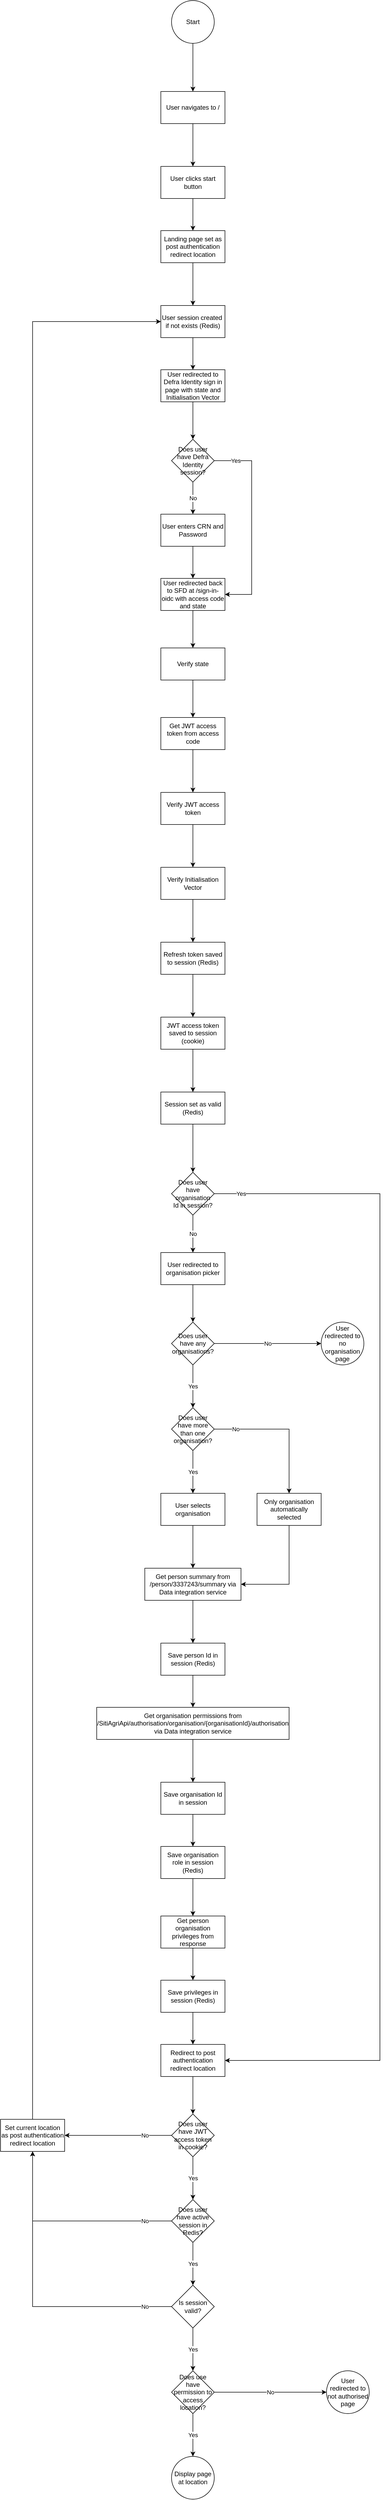 <mxfile version="24.1.0" type="github">
  <diagram name="Page-1" id="OJoKZxOTkwtENUvRTkFq">
    <mxGraphModel dx="2026" dy="2245" grid="1" gridSize="10" guides="1" tooltips="1" connect="1" arrows="1" fold="1" page="1" pageScale="1" pageWidth="850" pageHeight="1100" math="0" shadow="0">
      <root>
        <mxCell id="0" />
        <mxCell id="1" parent="0" />
        <mxCell id="UUXOG9OIXgDzKAP4HwNj-1" value="" style="edgeStyle=orthogonalEdgeStyle;rounded=0;orthogonalLoop=1;jettySize=auto;html=1;" edge="1" parent="1" source="UUXOG9OIXgDzKAP4HwNj-2" target="UUXOG9OIXgDzKAP4HwNj-4">
          <mxGeometry relative="1" as="geometry" />
        </mxCell>
        <mxCell id="UUXOG9OIXgDzKAP4HwNj-2" value="Start" style="ellipse;whiteSpace=wrap;html=1;aspect=fixed;" vertex="1" parent="1">
          <mxGeometry x="360" y="-30" width="80" height="80" as="geometry" />
        </mxCell>
        <mxCell id="UUXOG9OIXgDzKAP4HwNj-3" value="" style="edgeStyle=orthogonalEdgeStyle;rounded=0;orthogonalLoop=1;jettySize=auto;html=1;" edge="1" parent="1" source="UUXOG9OIXgDzKAP4HwNj-4" target="UUXOG9OIXgDzKAP4HwNj-6">
          <mxGeometry relative="1" as="geometry" />
        </mxCell>
        <mxCell id="UUXOG9OIXgDzKAP4HwNj-4" value="User navigates to /" style="whiteSpace=wrap;html=1;" vertex="1" parent="1">
          <mxGeometry x="340" y="140" width="120" height="60" as="geometry" />
        </mxCell>
        <mxCell id="UUXOG9OIXgDzKAP4HwNj-98" value="" style="edgeStyle=orthogonalEdgeStyle;rounded=0;orthogonalLoop=1;jettySize=auto;html=1;" edge="1" parent="1" source="UUXOG9OIXgDzKAP4HwNj-6" target="UUXOG9OIXgDzKAP4HwNj-97">
          <mxGeometry relative="1" as="geometry" />
        </mxCell>
        <mxCell id="UUXOG9OIXgDzKAP4HwNj-6" value="User clicks start button" style="whiteSpace=wrap;html=1;" vertex="1" parent="1">
          <mxGeometry x="340" y="280" width="120" height="60" as="geometry" />
        </mxCell>
        <mxCell id="UUXOG9OIXgDzKAP4HwNj-85" value="" style="edgeStyle=orthogonalEdgeStyle;rounded=0;orthogonalLoop=1;jettySize=auto;html=1;" edge="1" parent="1" source="UUXOG9OIXgDzKAP4HwNj-8" target="UUXOG9OIXgDzKAP4HwNj-84">
          <mxGeometry relative="1" as="geometry" />
        </mxCell>
        <mxCell id="UUXOG9OIXgDzKAP4HwNj-8" value="User redirected to Defra Identity sign in page with state and Initialisation Vector" style="whiteSpace=wrap;html=1;" vertex="1" parent="1">
          <mxGeometry x="340" y="660" width="120" height="60" as="geometry" />
        </mxCell>
        <mxCell id="UUXOG9OIXgDzKAP4HwNj-100" value="" style="edgeStyle=orthogonalEdgeStyle;rounded=0;orthogonalLoop=1;jettySize=auto;html=1;" edge="1" parent="1" source="UUXOG9OIXgDzKAP4HwNj-10" target="UUXOG9OIXgDzKAP4HwNj-16">
          <mxGeometry relative="1" as="geometry" />
        </mxCell>
        <mxCell id="UUXOG9OIXgDzKAP4HwNj-10" value="User enters CRN and Password" style="whiteSpace=wrap;html=1;" vertex="1" parent="1">
          <mxGeometry x="340" y="930" width="120" height="60" as="geometry" />
        </mxCell>
        <mxCell id="UUXOG9OIXgDzKAP4HwNj-89" value="" style="edgeStyle=orthogonalEdgeStyle;rounded=0;orthogonalLoop=1;jettySize=auto;html=1;" edge="1" parent="1" source="UUXOG9OIXgDzKAP4HwNj-12" target="UUXOG9OIXgDzKAP4HwNj-88">
          <mxGeometry relative="1" as="geometry" />
        </mxCell>
        <mxCell id="UUXOG9OIXgDzKAP4HwNj-12" value="User redirected to organisation picker" style="whiteSpace=wrap;html=1;" vertex="1" parent="1">
          <mxGeometry x="340" y="2310" width="120" height="60" as="geometry" />
        </mxCell>
        <mxCell id="UUXOG9OIXgDzKAP4HwNj-109" value="" style="edgeStyle=orthogonalEdgeStyle;rounded=0;orthogonalLoop=1;jettySize=auto;html=1;" edge="1" parent="1" source="UUXOG9OIXgDzKAP4HwNj-14" target="UUXOG9OIXgDzKAP4HwNj-108">
          <mxGeometry relative="1" as="geometry" />
        </mxCell>
        <mxCell id="UUXOG9OIXgDzKAP4HwNj-14" value="User selects organisation" style="whiteSpace=wrap;html=1;" vertex="1" parent="1">
          <mxGeometry x="340" y="2760" width="120" height="60" as="geometry" />
        </mxCell>
        <mxCell id="UUXOG9OIXgDzKAP4HwNj-15" value="" style="edgeStyle=orthogonalEdgeStyle;rounded=0;orthogonalLoop=1;jettySize=auto;html=1;" edge="1" parent="1" source="UUXOG9OIXgDzKAP4HwNj-16" target="UUXOG9OIXgDzKAP4HwNj-18">
          <mxGeometry relative="1" as="geometry" />
        </mxCell>
        <mxCell id="UUXOG9OIXgDzKAP4HwNj-16" value="User redirected back to SFD at /sign-in-oidc with access code and state" style="whiteSpace=wrap;html=1;" vertex="1" parent="1">
          <mxGeometry x="340" y="1050" width="120" height="60" as="geometry" />
        </mxCell>
        <mxCell id="UUXOG9OIXgDzKAP4HwNj-17" value="" style="edgeStyle=orthogonalEdgeStyle;rounded=0;orthogonalLoop=1;jettySize=auto;html=1;" edge="1" parent="1" source="UUXOG9OIXgDzKAP4HwNj-18" target="UUXOG9OIXgDzKAP4HwNj-20">
          <mxGeometry relative="1" as="geometry" />
        </mxCell>
        <mxCell id="UUXOG9OIXgDzKAP4HwNj-18" value="Verify state" style="whiteSpace=wrap;html=1;" vertex="1" parent="1">
          <mxGeometry x="340" y="1180" width="120" height="60" as="geometry" />
        </mxCell>
        <mxCell id="UUXOG9OIXgDzKAP4HwNj-19" value="" style="edgeStyle=orthogonalEdgeStyle;rounded=0;orthogonalLoop=1;jettySize=auto;html=1;" edge="1" parent="1" source="UUXOG9OIXgDzKAP4HwNj-20" target="UUXOG9OIXgDzKAP4HwNj-22">
          <mxGeometry relative="1" as="geometry" />
        </mxCell>
        <mxCell id="UUXOG9OIXgDzKAP4HwNj-20" value="Get JWT access token from access code" style="whiteSpace=wrap;html=1;" vertex="1" parent="1">
          <mxGeometry x="340" y="1310" width="120" height="60" as="geometry" />
        </mxCell>
        <mxCell id="UUXOG9OIXgDzKAP4HwNj-21" value="" style="edgeStyle=orthogonalEdgeStyle;rounded=0;orthogonalLoop=1;jettySize=auto;html=1;" edge="1" parent="1" source="UUXOG9OIXgDzKAP4HwNj-22" target="UUXOG9OIXgDzKAP4HwNj-24">
          <mxGeometry relative="1" as="geometry" />
        </mxCell>
        <mxCell id="UUXOG9OIXgDzKAP4HwNj-22" value="Verify JWT access token" style="whiteSpace=wrap;html=1;" vertex="1" parent="1">
          <mxGeometry x="340" y="1450" width="120" height="60" as="geometry" />
        </mxCell>
        <mxCell id="UUXOG9OIXgDzKAP4HwNj-103" value="" style="edgeStyle=orthogonalEdgeStyle;rounded=0;orthogonalLoop=1;jettySize=auto;html=1;" edge="1" parent="1" source="UUXOG9OIXgDzKAP4HwNj-24" target="UUXOG9OIXgDzKAP4HwNj-102">
          <mxGeometry relative="1" as="geometry" />
        </mxCell>
        <mxCell id="UUXOG9OIXgDzKAP4HwNj-24" value="Verify Initialisation Vector" style="whiteSpace=wrap;html=1;" vertex="1" parent="1">
          <mxGeometry x="340" y="1590" width="120" height="60" as="geometry" />
        </mxCell>
        <mxCell id="UUXOG9OIXgDzKAP4HwNj-111" value="" style="edgeStyle=orthogonalEdgeStyle;rounded=0;orthogonalLoop=1;jettySize=auto;html=1;" edge="1" parent="1" source="UUXOG9OIXgDzKAP4HwNj-36" target="UUXOG9OIXgDzKAP4HwNj-40">
          <mxGeometry relative="1" as="geometry" />
        </mxCell>
        <mxCell id="UUXOG9OIXgDzKAP4HwNj-36" value="Save person Id in session (Redis)" style="whiteSpace=wrap;html=1;" vertex="1" parent="1">
          <mxGeometry x="340" y="3040" width="120" height="60" as="geometry" />
        </mxCell>
        <mxCell id="UUXOG9OIXgDzKAP4HwNj-118" value="" style="edgeStyle=orthogonalEdgeStyle;rounded=0;orthogonalLoop=1;jettySize=auto;html=1;" edge="1" parent="1" source="UUXOG9OIXgDzKAP4HwNj-40" target="UUXOG9OIXgDzKAP4HwNj-117">
          <mxGeometry relative="1" as="geometry" />
        </mxCell>
        <mxCell id="UUXOG9OIXgDzKAP4HwNj-40" value="Get organisation permissions from /SitiAgriApi/authorisation/organisation/{organisationId}/authorisation&lt;div&gt;via Data integration service&lt;/div&gt;" style="whiteSpace=wrap;html=1;" vertex="1" parent="1">
          <mxGeometry x="220" y="3160" width="360" height="60" as="geometry" />
        </mxCell>
        <mxCell id="UUXOG9OIXgDzKAP4HwNj-41" value="" style="edgeStyle=orthogonalEdgeStyle;rounded=0;orthogonalLoop=1;jettySize=auto;html=1;" edge="1" parent="1" source="UUXOG9OIXgDzKAP4HwNj-42" target="UUXOG9OIXgDzKAP4HwNj-44">
          <mxGeometry relative="1" as="geometry" />
        </mxCell>
        <mxCell id="UUXOG9OIXgDzKAP4HwNj-42" value="Save organisation role in session (Redis)" style="whiteSpace=wrap;html=1;" vertex="1" parent="1">
          <mxGeometry x="340" y="3420" width="120" height="60" as="geometry" />
        </mxCell>
        <mxCell id="UUXOG9OIXgDzKAP4HwNj-113" value="" style="edgeStyle=orthogonalEdgeStyle;rounded=0;orthogonalLoop=1;jettySize=auto;html=1;" edge="1" parent="1" source="UUXOG9OIXgDzKAP4HwNj-44" target="UUXOG9OIXgDzKAP4HwNj-112">
          <mxGeometry relative="1" as="geometry" />
        </mxCell>
        <mxCell id="UUXOG9OIXgDzKAP4HwNj-44" value="Get person organisation privileges from response" style="whiteSpace=wrap;html=1;" vertex="1" parent="1">
          <mxGeometry x="340" y="3550" width="120" height="60" as="geometry" />
        </mxCell>
        <mxCell id="UUXOG9OIXgDzKAP4HwNj-86" value="No" style="edgeStyle=orthogonalEdgeStyle;rounded=0;orthogonalLoop=1;jettySize=auto;html=1;entryX=0.5;entryY=0;entryDx=0;entryDy=0;" edge="1" parent="1" source="UUXOG9OIXgDzKAP4HwNj-84" target="UUXOG9OIXgDzKAP4HwNj-10">
          <mxGeometry relative="1" as="geometry" />
        </mxCell>
        <mxCell id="UUXOG9OIXgDzKAP4HwNj-107" value="Yes" style="edgeStyle=orthogonalEdgeStyle;rounded=0;orthogonalLoop=1;jettySize=auto;html=1;entryX=1;entryY=0.5;entryDx=0;entryDy=0;" edge="1" parent="1" source="UUXOG9OIXgDzKAP4HwNj-84" target="UUXOG9OIXgDzKAP4HwNj-16">
          <mxGeometry x="-0.784" relative="1" as="geometry">
            <Array as="points">
              <mxPoint x="510" y="830" />
              <mxPoint x="510" y="1080" />
            </Array>
            <mxPoint as="offset" />
          </mxGeometry>
        </mxCell>
        <mxCell id="UUXOG9OIXgDzKAP4HwNj-84" value="Does user have Defra Identity session?" style="rhombus;whiteSpace=wrap;html=1;" vertex="1" parent="1">
          <mxGeometry x="360" y="790" width="80" height="80" as="geometry" />
        </mxCell>
        <mxCell id="UUXOG9OIXgDzKAP4HwNj-91" value="No" style="edgeStyle=orthogonalEdgeStyle;rounded=0;orthogonalLoop=1;jettySize=auto;html=1;" edge="1" parent="1" source="UUXOG9OIXgDzKAP4HwNj-88" target="UUXOG9OIXgDzKAP4HwNj-90">
          <mxGeometry relative="1" as="geometry" />
        </mxCell>
        <mxCell id="UUXOG9OIXgDzKAP4HwNj-93" value="Yes" style="edgeStyle=orthogonalEdgeStyle;rounded=0;orthogonalLoop=1;jettySize=auto;html=1;" edge="1" parent="1" source="UUXOG9OIXgDzKAP4HwNj-88" target="UUXOG9OIXgDzKAP4HwNj-92">
          <mxGeometry relative="1" as="geometry" />
        </mxCell>
        <mxCell id="UUXOG9OIXgDzKAP4HwNj-88" value="Does user have any organisations?" style="rhombus;whiteSpace=wrap;html=1;" vertex="1" parent="1">
          <mxGeometry x="360" y="2440" width="80" height="80" as="geometry" />
        </mxCell>
        <mxCell id="UUXOG9OIXgDzKAP4HwNj-90" value="User redirected to no organisation page" style="ellipse;whiteSpace=wrap;html=1;" vertex="1" parent="1">
          <mxGeometry x="640" y="2440" width="80" height="80" as="geometry" />
        </mxCell>
        <mxCell id="UUXOG9OIXgDzKAP4HwNj-94" value="Yes" style="edgeStyle=orthogonalEdgeStyle;rounded=0;orthogonalLoop=1;jettySize=auto;html=1;" edge="1" parent="1" source="UUXOG9OIXgDzKAP4HwNj-92" target="UUXOG9OIXgDzKAP4HwNj-14">
          <mxGeometry relative="1" as="geometry" />
        </mxCell>
        <mxCell id="UUXOG9OIXgDzKAP4HwNj-96" value="No" style="edgeStyle=orthogonalEdgeStyle;rounded=0;orthogonalLoop=1;jettySize=auto;html=1;" edge="1" parent="1" source="UUXOG9OIXgDzKAP4HwNj-92" target="UUXOG9OIXgDzKAP4HwNj-95">
          <mxGeometry x="-0.692" relative="1" as="geometry">
            <mxPoint as="offset" />
          </mxGeometry>
        </mxCell>
        <mxCell id="UUXOG9OIXgDzKAP4HwNj-92" value="Does user have more than one organisation?" style="rhombus;whiteSpace=wrap;html=1;" vertex="1" parent="1">
          <mxGeometry x="360" y="2600" width="80" height="80" as="geometry" />
        </mxCell>
        <mxCell id="UUXOG9OIXgDzKAP4HwNj-124" style="edgeStyle=orthogonalEdgeStyle;rounded=0;orthogonalLoop=1;jettySize=auto;html=1;entryX=1;entryY=0.5;entryDx=0;entryDy=0;exitX=0.5;exitY=1;exitDx=0;exitDy=0;" edge="1" parent="1" source="UUXOG9OIXgDzKAP4HwNj-95" target="UUXOG9OIXgDzKAP4HwNj-108">
          <mxGeometry relative="1" as="geometry" />
        </mxCell>
        <mxCell id="UUXOG9OIXgDzKAP4HwNj-95" value="Only organisation automatically selected" style="whiteSpace=wrap;html=1;" vertex="1" parent="1">
          <mxGeometry x="520" y="2760" width="120" height="60" as="geometry" />
        </mxCell>
        <mxCell id="UUXOG9OIXgDzKAP4HwNj-122" value="" style="edgeStyle=orthogonalEdgeStyle;rounded=0;orthogonalLoop=1;jettySize=auto;html=1;" edge="1" parent="1" source="UUXOG9OIXgDzKAP4HwNj-97" target="UUXOG9OIXgDzKAP4HwNj-121">
          <mxGeometry relative="1" as="geometry" />
        </mxCell>
        <mxCell id="UUXOG9OIXgDzKAP4HwNj-97" value="Landing page set as post authentication redirect location" style="whiteSpace=wrap;html=1;" vertex="1" parent="1">
          <mxGeometry x="340" y="400" width="120" height="60" as="geometry" />
        </mxCell>
        <mxCell id="UUXOG9OIXgDzKAP4HwNj-105" value="" style="edgeStyle=orthogonalEdgeStyle;rounded=0;orthogonalLoop=1;jettySize=auto;html=1;" edge="1" parent="1" source="UUXOG9OIXgDzKAP4HwNj-102" target="UUXOG9OIXgDzKAP4HwNj-104">
          <mxGeometry relative="1" as="geometry" />
        </mxCell>
        <mxCell id="UUXOG9OIXgDzKAP4HwNj-102" value="Refresh token saved to session (Redis)" style="whiteSpace=wrap;html=1;" vertex="1" parent="1">
          <mxGeometry x="340" y="1730" width="120" height="60" as="geometry" />
        </mxCell>
        <mxCell id="UUXOG9OIXgDzKAP4HwNj-137" value="" style="edgeStyle=orthogonalEdgeStyle;rounded=0;orthogonalLoop=1;jettySize=auto;html=1;" edge="1" parent="1" source="UUXOG9OIXgDzKAP4HwNj-104" target="UUXOG9OIXgDzKAP4HwNj-136">
          <mxGeometry relative="1" as="geometry" />
        </mxCell>
        <mxCell id="UUXOG9OIXgDzKAP4HwNj-104" value="JWT access token saved to session (cookie)" style="whiteSpace=wrap;html=1;" vertex="1" parent="1">
          <mxGeometry x="340" y="1870" width="120" height="60" as="geometry" />
        </mxCell>
        <mxCell id="UUXOG9OIXgDzKAP4HwNj-110" value="" style="edgeStyle=orthogonalEdgeStyle;rounded=0;orthogonalLoop=1;jettySize=auto;html=1;" edge="1" parent="1" source="UUXOG9OIXgDzKAP4HwNj-108" target="UUXOG9OIXgDzKAP4HwNj-36">
          <mxGeometry relative="1" as="geometry" />
        </mxCell>
        <mxCell id="UUXOG9OIXgDzKAP4HwNj-108" value="Get person summary from /person/3337243/summary via Data integration service" style="whiteSpace=wrap;html=1;" vertex="1" parent="1">
          <mxGeometry x="310" y="2900" width="180" height="60" as="geometry" />
        </mxCell>
        <mxCell id="UUXOG9OIXgDzKAP4HwNj-126" value="" style="edgeStyle=orthogonalEdgeStyle;rounded=0;orthogonalLoop=1;jettySize=auto;html=1;" edge="1" parent="1" source="UUXOG9OIXgDzKAP4HwNj-112" target="UUXOG9OIXgDzKAP4HwNj-125">
          <mxGeometry relative="1" as="geometry" />
        </mxCell>
        <mxCell id="UUXOG9OIXgDzKAP4HwNj-112" value="Save privileges in session (Redis)" style="whiteSpace=wrap;html=1;" vertex="1" parent="1">
          <mxGeometry x="340" y="3670" width="120" height="60" as="geometry" />
        </mxCell>
        <mxCell id="UUXOG9OIXgDzKAP4HwNj-120" value="No" style="edgeStyle=orthogonalEdgeStyle;rounded=0;orthogonalLoop=1;jettySize=auto;html=1;entryX=0.5;entryY=0;entryDx=0;entryDy=0;" edge="1" parent="1" source="UUXOG9OIXgDzKAP4HwNj-114" target="UUXOG9OIXgDzKAP4HwNj-12">
          <mxGeometry relative="1" as="geometry" />
        </mxCell>
        <mxCell id="UUXOG9OIXgDzKAP4HwNj-139" value="Yes" style="edgeStyle=orthogonalEdgeStyle;rounded=0;orthogonalLoop=1;jettySize=auto;html=1;entryX=1;entryY=0.5;entryDx=0;entryDy=0;" edge="1" parent="1" source="UUXOG9OIXgDzKAP4HwNj-114" target="UUXOG9OIXgDzKAP4HwNj-125">
          <mxGeometry x="-0.955" relative="1" as="geometry">
            <Array as="points">
              <mxPoint x="750" y="2200" />
              <mxPoint x="750" y="3820" />
            </Array>
            <mxPoint as="offset" />
          </mxGeometry>
        </mxCell>
        <mxCell id="UUXOG9OIXgDzKAP4HwNj-114" value="Does user have organisation Id in session?" style="rhombus;whiteSpace=wrap;html=1;" vertex="1" parent="1">
          <mxGeometry x="360" y="2160" width="80" height="80" as="geometry" />
        </mxCell>
        <mxCell id="UUXOG9OIXgDzKAP4HwNj-119" value="" style="edgeStyle=orthogonalEdgeStyle;rounded=0;orthogonalLoop=1;jettySize=auto;html=1;" edge="1" parent="1" source="UUXOG9OIXgDzKAP4HwNj-117" target="UUXOG9OIXgDzKAP4HwNj-42">
          <mxGeometry relative="1" as="geometry" />
        </mxCell>
        <mxCell id="UUXOG9OIXgDzKAP4HwNj-117" value="Save organisation Id in session" style="whiteSpace=wrap;html=1;" vertex="1" parent="1">
          <mxGeometry x="340" y="3300" width="120" height="60" as="geometry" />
        </mxCell>
        <mxCell id="UUXOG9OIXgDzKAP4HwNj-123" value="" style="edgeStyle=orthogonalEdgeStyle;rounded=0;orthogonalLoop=1;jettySize=auto;html=1;" edge="1" parent="1" source="UUXOG9OIXgDzKAP4HwNj-121" target="UUXOG9OIXgDzKAP4HwNj-8">
          <mxGeometry relative="1" as="geometry" />
        </mxCell>
        <mxCell id="UUXOG9OIXgDzKAP4HwNj-121" value="User session created&amp;nbsp; if not exists (Redis)" style="whiteSpace=wrap;html=1;" vertex="1" parent="1">
          <mxGeometry x="340" y="540" width="120" height="60" as="geometry" />
        </mxCell>
        <mxCell id="UUXOG9OIXgDzKAP4HwNj-128" value="" style="edgeStyle=orthogonalEdgeStyle;rounded=0;orthogonalLoop=1;jettySize=auto;html=1;" edge="1" parent="1" source="UUXOG9OIXgDzKAP4HwNj-125" target="UUXOG9OIXgDzKAP4HwNj-127">
          <mxGeometry relative="1" as="geometry" />
        </mxCell>
        <mxCell id="UUXOG9OIXgDzKAP4HwNj-125" value="Redirect to post authentication redirect location" style="whiteSpace=wrap;html=1;" vertex="1" parent="1">
          <mxGeometry x="340" y="3790" width="120" height="60" as="geometry" />
        </mxCell>
        <mxCell id="UUXOG9OIXgDzKAP4HwNj-133" value="Yes" style="edgeStyle=orthogonalEdgeStyle;rounded=0;orthogonalLoop=1;jettySize=auto;html=1;" edge="1" parent="1" source="UUXOG9OIXgDzKAP4HwNj-127" target="UUXOG9OIXgDzKAP4HwNj-132">
          <mxGeometry relative="1" as="geometry" />
        </mxCell>
        <mxCell id="UUXOG9OIXgDzKAP4HwNj-147" value="No" style="edgeStyle=orthogonalEdgeStyle;rounded=0;orthogonalLoop=1;jettySize=auto;html=1;" edge="1" parent="1" source="UUXOG9OIXgDzKAP4HwNj-127" target="UUXOG9OIXgDzKAP4HwNj-146">
          <mxGeometry x="-0.5" relative="1" as="geometry">
            <mxPoint as="offset" />
          </mxGeometry>
        </mxCell>
        <mxCell id="UUXOG9OIXgDzKAP4HwNj-127" value="Does user have JWT access token in cookie?" style="rhombus;whiteSpace=wrap;html=1;" vertex="1" parent="1">
          <mxGeometry x="360" y="3920" width="80" height="80" as="geometry" />
        </mxCell>
        <mxCell id="UUXOG9OIXgDzKAP4HwNj-135" value="Yes" style="edgeStyle=orthogonalEdgeStyle;rounded=0;orthogonalLoop=1;jettySize=auto;html=1;" edge="1" parent="1" source="UUXOG9OIXgDzKAP4HwNj-132" target="UUXOG9OIXgDzKAP4HwNj-134">
          <mxGeometry relative="1" as="geometry" />
        </mxCell>
        <mxCell id="UUXOG9OIXgDzKAP4HwNj-148" value="No" style="edgeStyle=orthogonalEdgeStyle;rounded=0;orthogonalLoop=1;jettySize=auto;html=1;entryX=0.5;entryY=1;entryDx=0;entryDy=0;" edge="1" parent="1" source="UUXOG9OIXgDzKAP4HwNj-132" target="UUXOG9OIXgDzKAP4HwNj-146">
          <mxGeometry x="-0.744" relative="1" as="geometry">
            <mxPoint as="offset" />
          </mxGeometry>
        </mxCell>
        <mxCell id="UUXOG9OIXgDzKAP4HwNj-132" value="Does user have active session in Redis?" style="rhombus;whiteSpace=wrap;html=1;" vertex="1" parent="1">
          <mxGeometry x="360" y="4080" width="80" height="80" as="geometry" />
        </mxCell>
        <mxCell id="UUXOG9OIXgDzKAP4HwNj-143" value="Yes" style="edgeStyle=orthogonalEdgeStyle;rounded=0;orthogonalLoop=1;jettySize=auto;html=1;" edge="1" parent="1" source="UUXOG9OIXgDzKAP4HwNj-134" target="UUXOG9OIXgDzKAP4HwNj-142">
          <mxGeometry relative="1" as="geometry" />
        </mxCell>
        <mxCell id="UUXOG9OIXgDzKAP4HwNj-149" value="No" style="edgeStyle=orthogonalEdgeStyle;rounded=0;orthogonalLoop=1;jettySize=auto;html=1;entryX=0.5;entryY=1;entryDx=0;entryDy=0;" edge="1" parent="1" source="UUXOG9OIXgDzKAP4HwNj-134" target="UUXOG9OIXgDzKAP4HwNj-146">
          <mxGeometry x="-0.818" relative="1" as="geometry">
            <mxPoint as="offset" />
          </mxGeometry>
        </mxCell>
        <mxCell id="UUXOG9OIXgDzKAP4HwNj-134" value="Is session valid?" style="rhombus;whiteSpace=wrap;html=1;" vertex="1" parent="1">
          <mxGeometry x="360" y="4240" width="80" height="80" as="geometry" />
        </mxCell>
        <mxCell id="UUXOG9OIXgDzKAP4HwNj-138" value="" style="edgeStyle=orthogonalEdgeStyle;rounded=0;orthogonalLoop=1;jettySize=auto;html=1;" edge="1" parent="1" source="UUXOG9OIXgDzKAP4HwNj-136" target="UUXOG9OIXgDzKAP4HwNj-114">
          <mxGeometry relative="1" as="geometry" />
        </mxCell>
        <mxCell id="UUXOG9OIXgDzKAP4HwNj-136" value="Session set as valid (Redis)" style="whiteSpace=wrap;html=1;" vertex="1" parent="1">
          <mxGeometry x="340" y="2010" width="120" height="60" as="geometry" />
        </mxCell>
        <mxCell id="UUXOG9OIXgDzKAP4HwNj-145" value="Yes" style="edgeStyle=orthogonalEdgeStyle;rounded=0;orthogonalLoop=1;jettySize=auto;html=1;" edge="1" parent="1" source="UUXOG9OIXgDzKAP4HwNj-142" target="UUXOG9OIXgDzKAP4HwNj-144">
          <mxGeometry relative="1" as="geometry" />
        </mxCell>
        <mxCell id="UUXOG9OIXgDzKAP4HwNj-151" value="No" style="edgeStyle=orthogonalEdgeStyle;rounded=0;orthogonalLoop=1;jettySize=auto;html=1;" edge="1" parent="1" source="UUXOG9OIXgDzKAP4HwNj-142" target="UUXOG9OIXgDzKAP4HwNj-150">
          <mxGeometry relative="1" as="geometry" />
        </mxCell>
        <mxCell id="UUXOG9OIXgDzKAP4HwNj-142" value="Does use have permission to access location?" style="rhombus;whiteSpace=wrap;html=1;" vertex="1" parent="1">
          <mxGeometry x="360" y="4400" width="80" height="80" as="geometry" />
        </mxCell>
        <mxCell id="UUXOG9OIXgDzKAP4HwNj-144" value="Display page at location" style="ellipse;whiteSpace=wrap;html=1;" vertex="1" parent="1">
          <mxGeometry x="360" y="4560" width="80" height="80" as="geometry" />
        </mxCell>
        <mxCell id="UUXOG9OIXgDzKAP4HwNj-152" style="edgeStyle=orthogonalEdgeStyle;rounded=0;orthogonalLoop=1;jettySize=auto;html=1;entryX=0;entryY=0.5;entryDx=0;entryDy=0;exitX=0.5;exitY=0;exitDx=0;exitDy=0;" edge="1" parent="1" source="UUXOG9OIXgDzKAP4HwNj-146" target="UUXOG9OIXgDzKAP4HwNj-121">
          <mxGeometry relative="1" as="geometry">
            <Array as="points">
              <mxPoint x="100" y="570" />
            </Array>
          </mxGeometry>
        </mxCell>
        <mxCell id="UUXOG9OIXgDzKAP4HwNj-146" value="Set current location as post authentication&lt;div&gt;redirect location&lt;/div&gt;" style="whiteSpace=wrap;html=1;" vertex="1" parent="1">
          <mxGeometry x="40" y="3930" width="120" height="60" as="geometry" />
        </mxCell>
        <mxCell id="UUXOG9OIXgDzKAP4HwNj-150" value="User redirected to not authorised page" style="ellipse;whiteSpace=wrap;html=1;" vertex="1" parent="1">
          <mxGeometry x="650" y="4400" width="80" height="80" as="geometry" />
        </mxCell>
      </root>
    </mxGraphModel>
  </diagram>
</mxfile>
